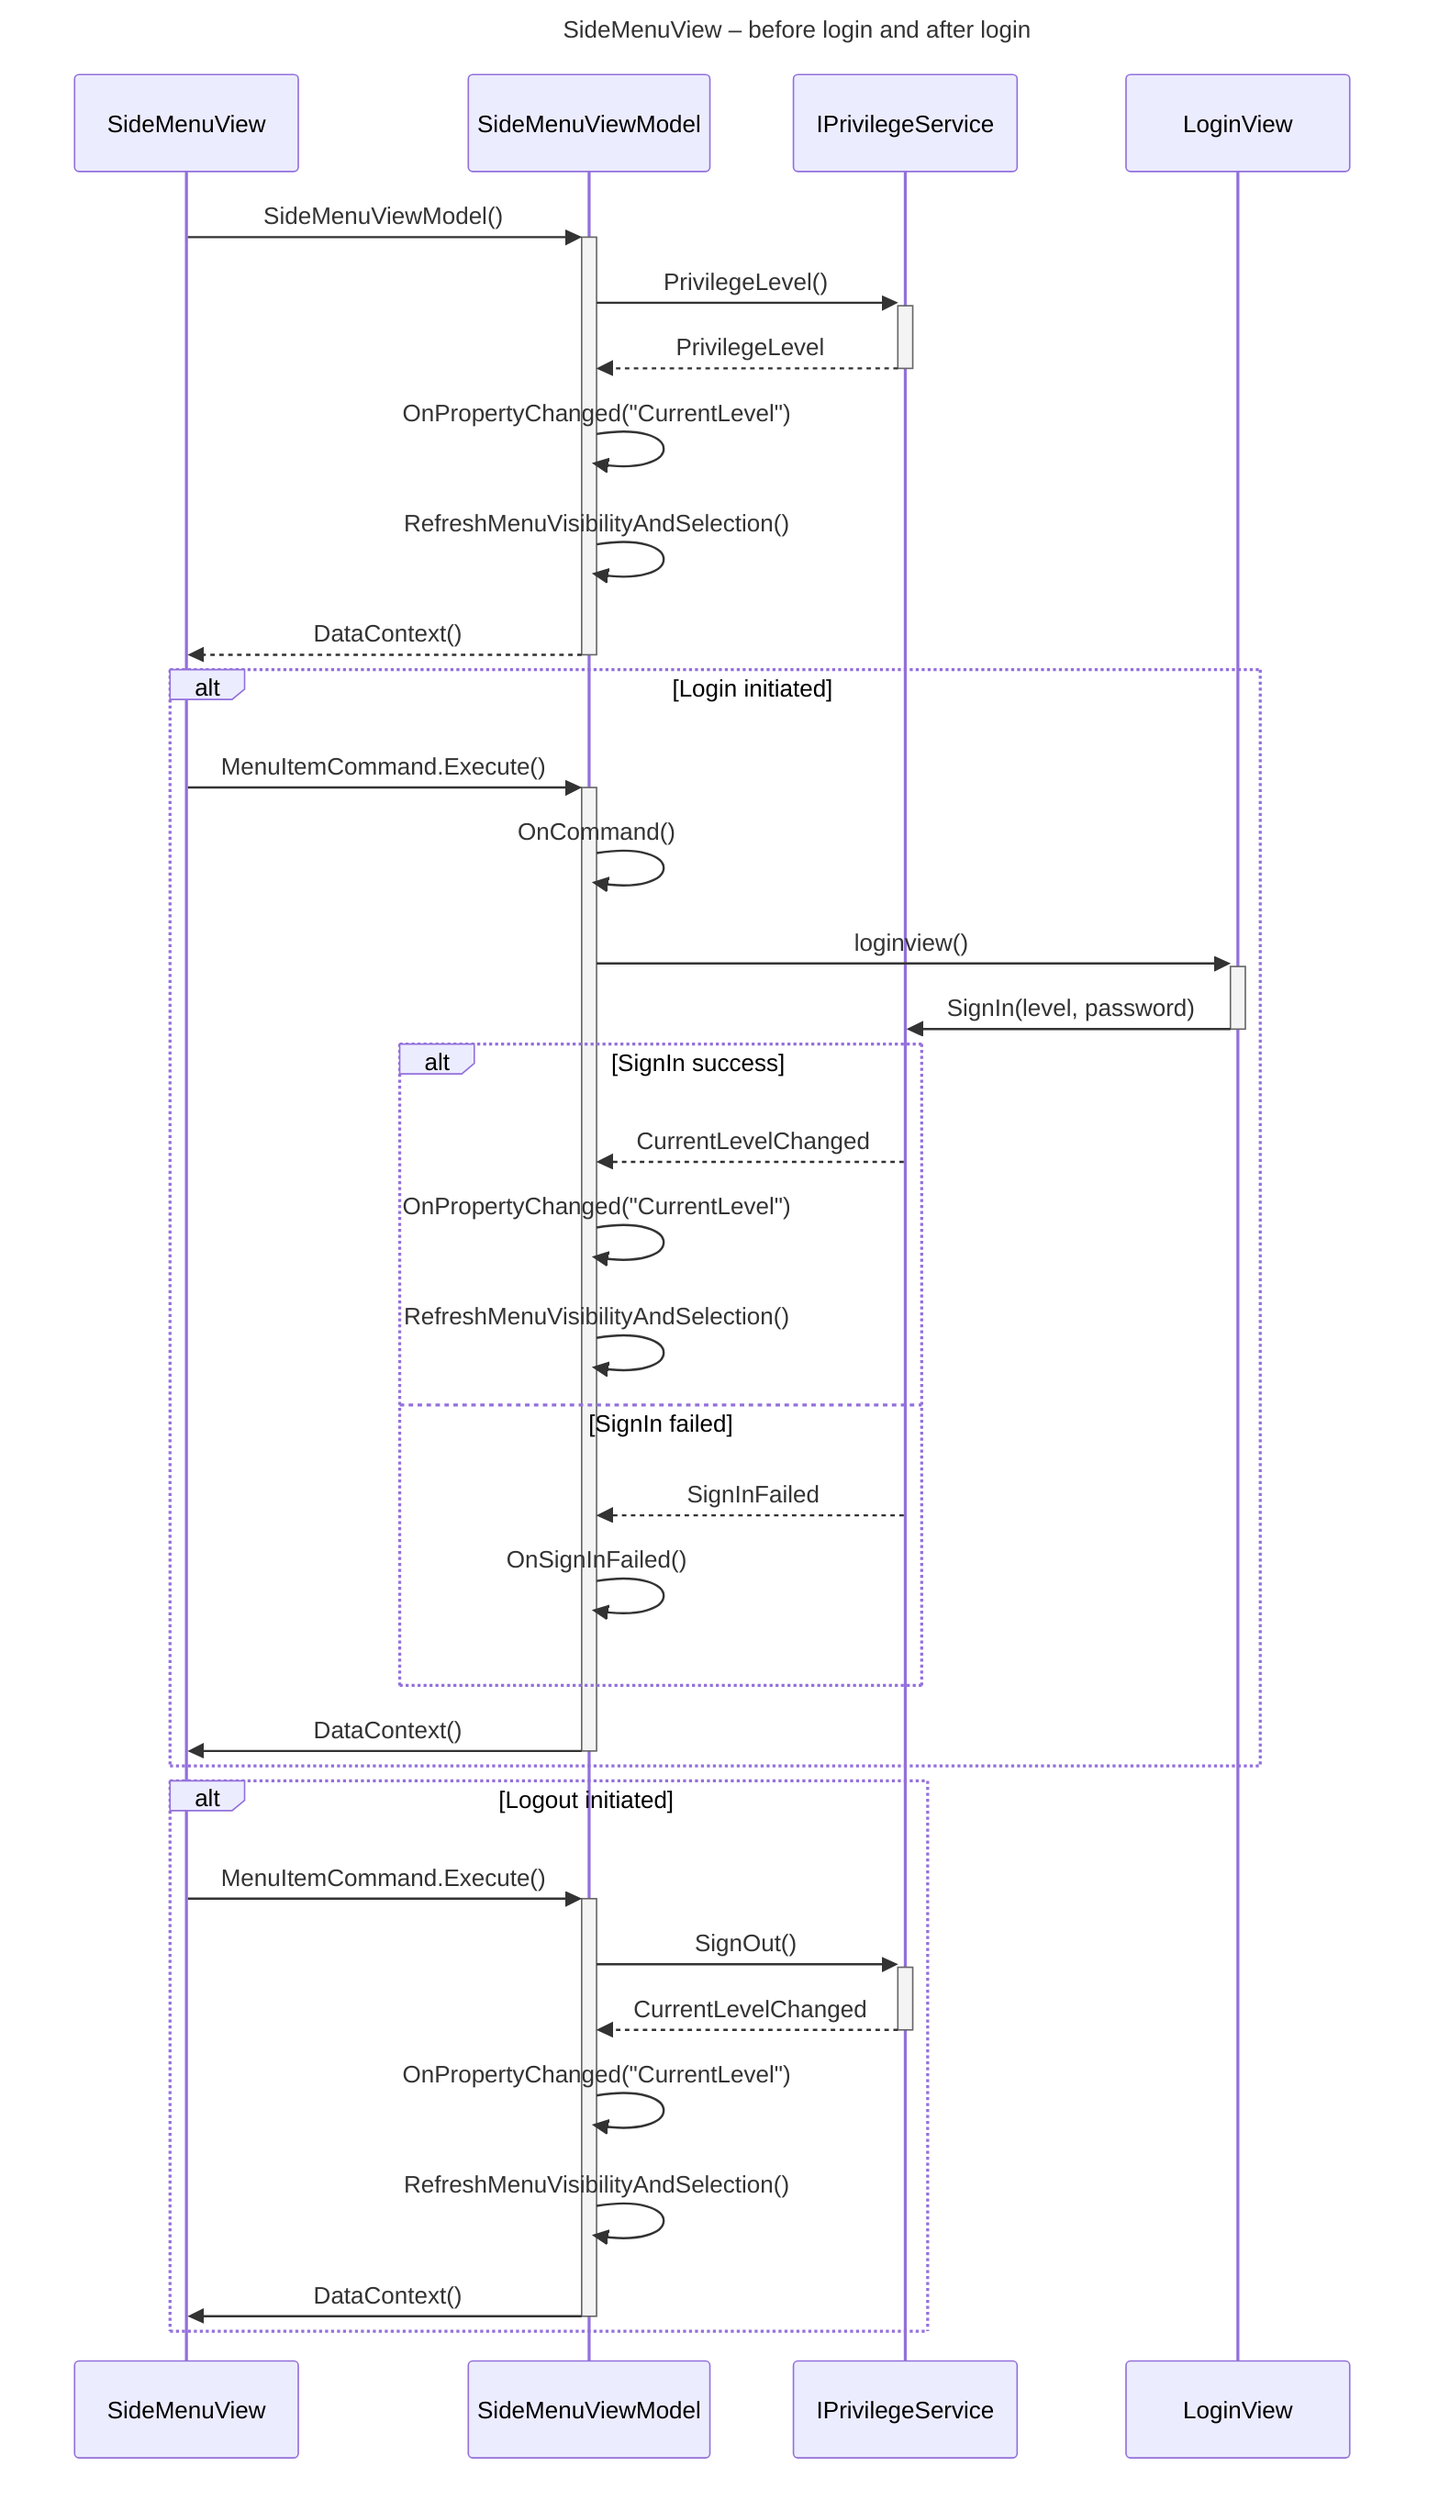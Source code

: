 ﻿sequenceDiagram
    title SideMenuView – before login and after login
    participant UI as SideMenuView
    participant VM as SideMenuViewModel
    participant Priv as IPrivilegeService
    participant Login as LoginView

    UI->>+VM: SideMenuViewModel()
    VM->>+Priv: PrivilegeLevel()
    Priv-->>-VM: PrivilegeLevel
    VM->>VM: OnPropertyChanged("CurrentLevel")
    VM->>VM: RefreshMenuVisibilityAndSelection()
    VM-->>-UI: DataContext()

    alt Login initiated
        UI->>+VM: MenuItemCommand.Execute()
        VM->>VM: OnCommand()
        VM->>+Login: loginview()
        Login->>-Priv: SignIn(level, password)
        alt SignIn success
            Priv-->>VM: CurrentLevelChanged
            VM->>VM: OnPropertyChanged("CurrentLevel")
            VM->>VM: RefreshMenuVisibilityAndSelection()
        else SignIn failed
            Priv-->>VM: SignInFailed
            VM->>VM: OnSignInFailed()
        end
        VM->>-UI: DataContext()
    end

    alt Logout initiated
        UI->>+VM: MenuItemCommand.Execute()
        VM->>+Priv: SignOut()
        Priv-->>-VM: CurrentLevelChanged
        VM->>VM: OnPropertyChanged("CurrentLevel")
        VM->>VM: RefreshMenuVisibilityAndSelection()
        VM->>-UI: DataContext()
    end